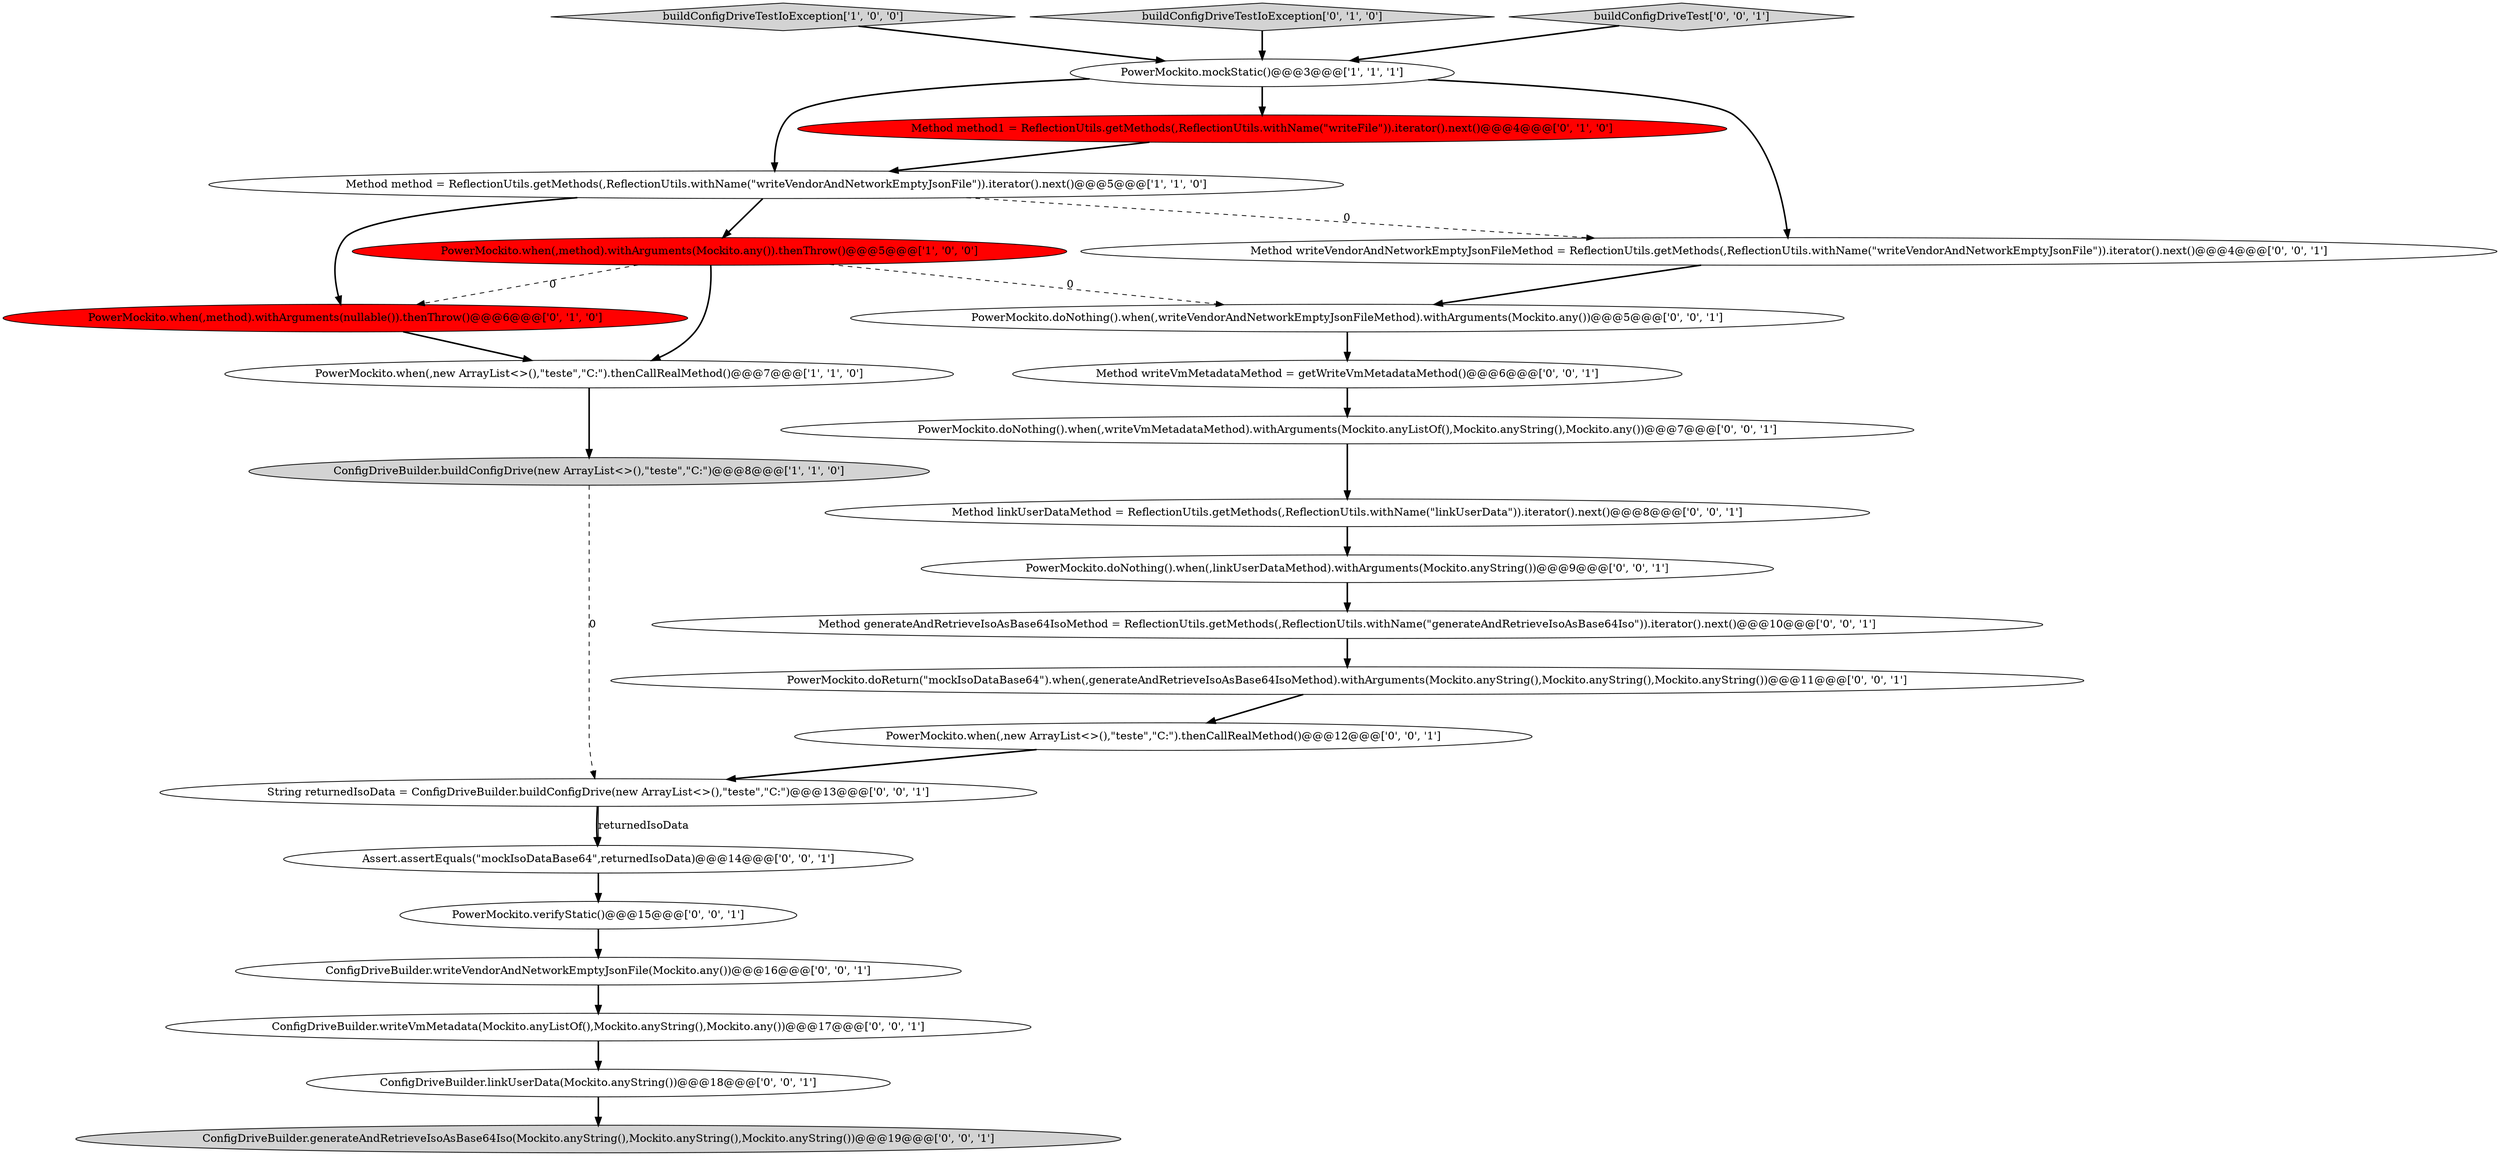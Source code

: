 digraph {
24 [style = filled, label = "PowerMockito.when(,new ArrayList<>(),\"teste\",\"C:\").thenCallRealMethod()@@@12@@@['0', '0', '1']", fillcolor = white, shape = ellipse image = "AAA0AAABBB3BBB"];
22 [style = filled, label = "Method generateAndRetrieveIsoAsBase64IsoMethod = ReflectionUtils.getMethods(,ReflectionUtils.withName(\"generateAndRetrieveIsoAsBase64Iso\")).iterator().next()@@@10@@@['0', '0', '1']", fillcolor = white, shape = ellipse image = "AAA0AAABBB3BBB"];
25 [style = filled, label = "Assert.assertEquals(\"mockIsoDataBase64\",returnedIsoData)@@@14@@@['0', '0', '1']", fillcolor = white, shape = ellipse image = "AAA0AAABBB3BBB"];
2 [style = filled, label = "buildConfigDriveTestIoException['1', '0', '0']", fillcolor = lightgray, shape = diamond image = "AAA0AAABBB1BBB"];
7 [style = filled, label = "Method method1 = ReflectionUtils.getMethods(,ReflectionUtils.withName(\"writeFile\")).iterator().next()@@@4@@@['0', '1', '0']", fillcolor = red, shape = ellipse image = "AAA1AAABBB2BBB"];
9 [style = filled, label = "ConfigDriveBuilder.writeVmMetadata(Mockito.anyListOf(),Mockito.anyString(),Mockito.any())@@@17@@@['0', '0', '1']", fillcolor = white, shape = ellipse image = "AAA0AAABBB3BBB"];
5 [style = filled, label = "PowerMockito.mockStatic()@@@3@@@['1', '1', '1']", fillcolor = white, shape = ellipse image = "AAA0AAABBB1BBB"];
1 [style = filled, label = "PowerMockito.when(,method).withArguments(Mockito.any()).thenThrow()@@@5@@@['1', '0', '0']", fillcolor = red, shape = ellipse image = "AAA1AAABBB1BBB"];
12 [style = filled, label = "ConfigDriveBuilder.writeVendorAndNetworkEmptyJsonFile(Mockito.any())@@@16@@@['0', '0', '1']", fillcolor = white, shape = ellipse image = "AAA0AAABBB3BBB"];
17 [style = filled, label = "PowerMockito.verifyStatic()@@@15@@@['0', '0', '1']", fillcolor = white, shape = ellipse image = "AAA0AAABBB3BBB"];
6 [style = filled, label = "buildConfigDriveTestIoException['0', '1', '0']", fillcolor = lightgray, shape = diamond image = "AAA0AAABBB2BBB"];
20 [style = filled, label = "Method linkUserDataMethod = ReflectionUtils.getMethods(,ReflectionUtils.withName(\"linkUserData\")).iterator().next()@@@8@@@['0', '0', '1']", fillcolor = white, shape = ellipse image = "AAA0AAABBB3BBB"];
19 [style = filled, label = "Method writeVmMetadataMethod = getWriteVmMetadataMethod()@@@6@@@['0', '0', '1']", fillcolor = white, shape = ellipse image = "AAA0AAABBB3BBB"];
16 [style = filled, label = "String returnedIsoData = ConfigDriveBuilder.buildConfigDrive(new ArrayList<>(),\"teste\",\"C:\")@@@13@@@['0', '0', '1']", fillcolor = white, shape = ellipse image = "AAA0AAABBB3BBB"];
18 [style = filled, label = "ConfigDriveBuilder.linkUserData(Mockito.anyString())@@@18@@@['0', '0', '1']", fillcolor = white, shape = ellipse image = "AAA0AAABBB3BBB"];
13 [style = filled, label = "Method writeVendorAndNetworkEmptyJsonFileMethod = ReflectionUtils.getMethods(,ReflectionUtils.withName(\"writeVendorAndNetworkEmptyJsonFile\")).iterator().next()@@@4@@@['0', '0', '1']", fillcolor = white, shape = ellipse image = "AAA0AAABBB3BBB"];
21 [style = filled, label = "PowerMockito.doReturn(\"mockIsoDataBase64\").when(,generateAndRetrieveIsoAsBase64IsoMethod).withArguments(Mockito.anyString(),Mockito.anyString(),Mockito.anyString())@@@11@@@['0', '0', '1']", fillcolor = white, shape = ellipse image = "AAA0AAABBB3BBB"];
15 [style = filled, label = "PowerMockito.doNothing().when(,writeVmMetadataMethod).withArguments(Mockito.anyListOf(),Mockito.anyString(),Mockito.any())@@@7@@@['0', '0', '1']", fillcolor = white, shape = ellipse image = "AAA0AAABBB3BBB"];
8 [style = filled, label = "PowerMockito.when(,method).withArguments(nullable()).thenThrow()@@@6@@@['0', '1', '0']", fillcolor = red, shape = ellipse image = "AAA1AAABBB2BBB"];
23 [style = filled, label = "PowerMockito.doNothing().when(,writeVendorAndNetworkEmptyJsonFileMethod).withArguments(Mockito.any())@@@5@@@['0', '0', '1']", fillcolor = white, shape = ellipse image = "AAA0AAABBB3BBB"];
11 [style = filled, label = "buildConfigDriveTest['0', '0', '1']", fillcolor = lightgray, shape = diamond image = "AAA0AAABBB3BBB"];
10 [style = filled, label = "PowerMockito.doNothing().when(,linkUserDataMethod).withArguments(Mockito.anyString())@@@9@@@['0', '0', '1']", fillcolor = white, shape = ellipse image = "AAA0AAABBB3BBB"];
14 [style = filled, label = "ConfigDriveBuilder.generateAndRetrieveIsoAsBase64Iso(Mockito.anyString(),Mockito.anyString(),Mockito.anyString())@@@19@@@['0', '0', '1']", fillcolor = lightgray, shape = ellipse image = "AAA0AAABBB3BBB"];
3 [style = filled, label = "PowerMockito.when(,new ArrayList<>(),\"teste\",\"C:\").thenCallRealMethod()@@@7@@@['1', '1', '0']", fillcolor = white, shape = ellipse image = "AAA0AAABBB1BBB"];
0 [style = filled, label = "Method method = ReflectionUtils.getMethods(,ReflectionUtils.withName(\"writeVendorAndNetworkEmptyJsonFile\")).iterator().next()@@@5@@@['1', '1', '0']", fillcolor = white, shape = ellipse image = "AAA0AAABBB1BBB"];
4 [style = filled, label = "ConfigDriveBuilder.buildConfigDrive(new ArrayList<>(),\"teste\",\"C:\")@@@8@@@['1', '1', '0']", fillcolor = lightgray, shape = ellipse image = "AAA0AAABBB1BBB"];
10->22 [style = bold, label=""];
4->16 [style = dashed, label="0"];
8->3 [style = bold, label=""];
1->3 [style = bold, label=""];
22->21 [style = bold, label=""];
16->25 [style = bold, label=""];
7->0 [style = bold, label=""];
21->24 [style = bold, label=""];
12->9 [style = bold, label=""];
3->4 [style = bold, label=""];
25->17 [style = bold, label=""];
20->10 [style = bold, label=""];
24->16 [style = bold, label=""];
6->5 [style = bold, label=""];
11->5 [style = bold, label=""];
17->12 [style = bold, label=""];
9->18 [style = bold, label=""];
16->25 [style = solid, label="returnedIsoData"];
5->0 [style = bold, label=""];
0->1 [style = bold, label=""];
15->20 [style = bold, label=""];
23->19 [style = bold, label=""];
5->13 [style = bold, label=""];
0->13 [style = dashed, label="0"];
0->8 [style = bold, label=""];
13->23 [style = bold, label=""];
5->7 [style = bold, label=""];
1->8 [style = dashed, label="0"];
19->15 [style = bold, label=""];
1->23 [style = dashed, label="0"];
18->14 [style = bold, label=""];
2->5 [style = bold, label=""];
}

